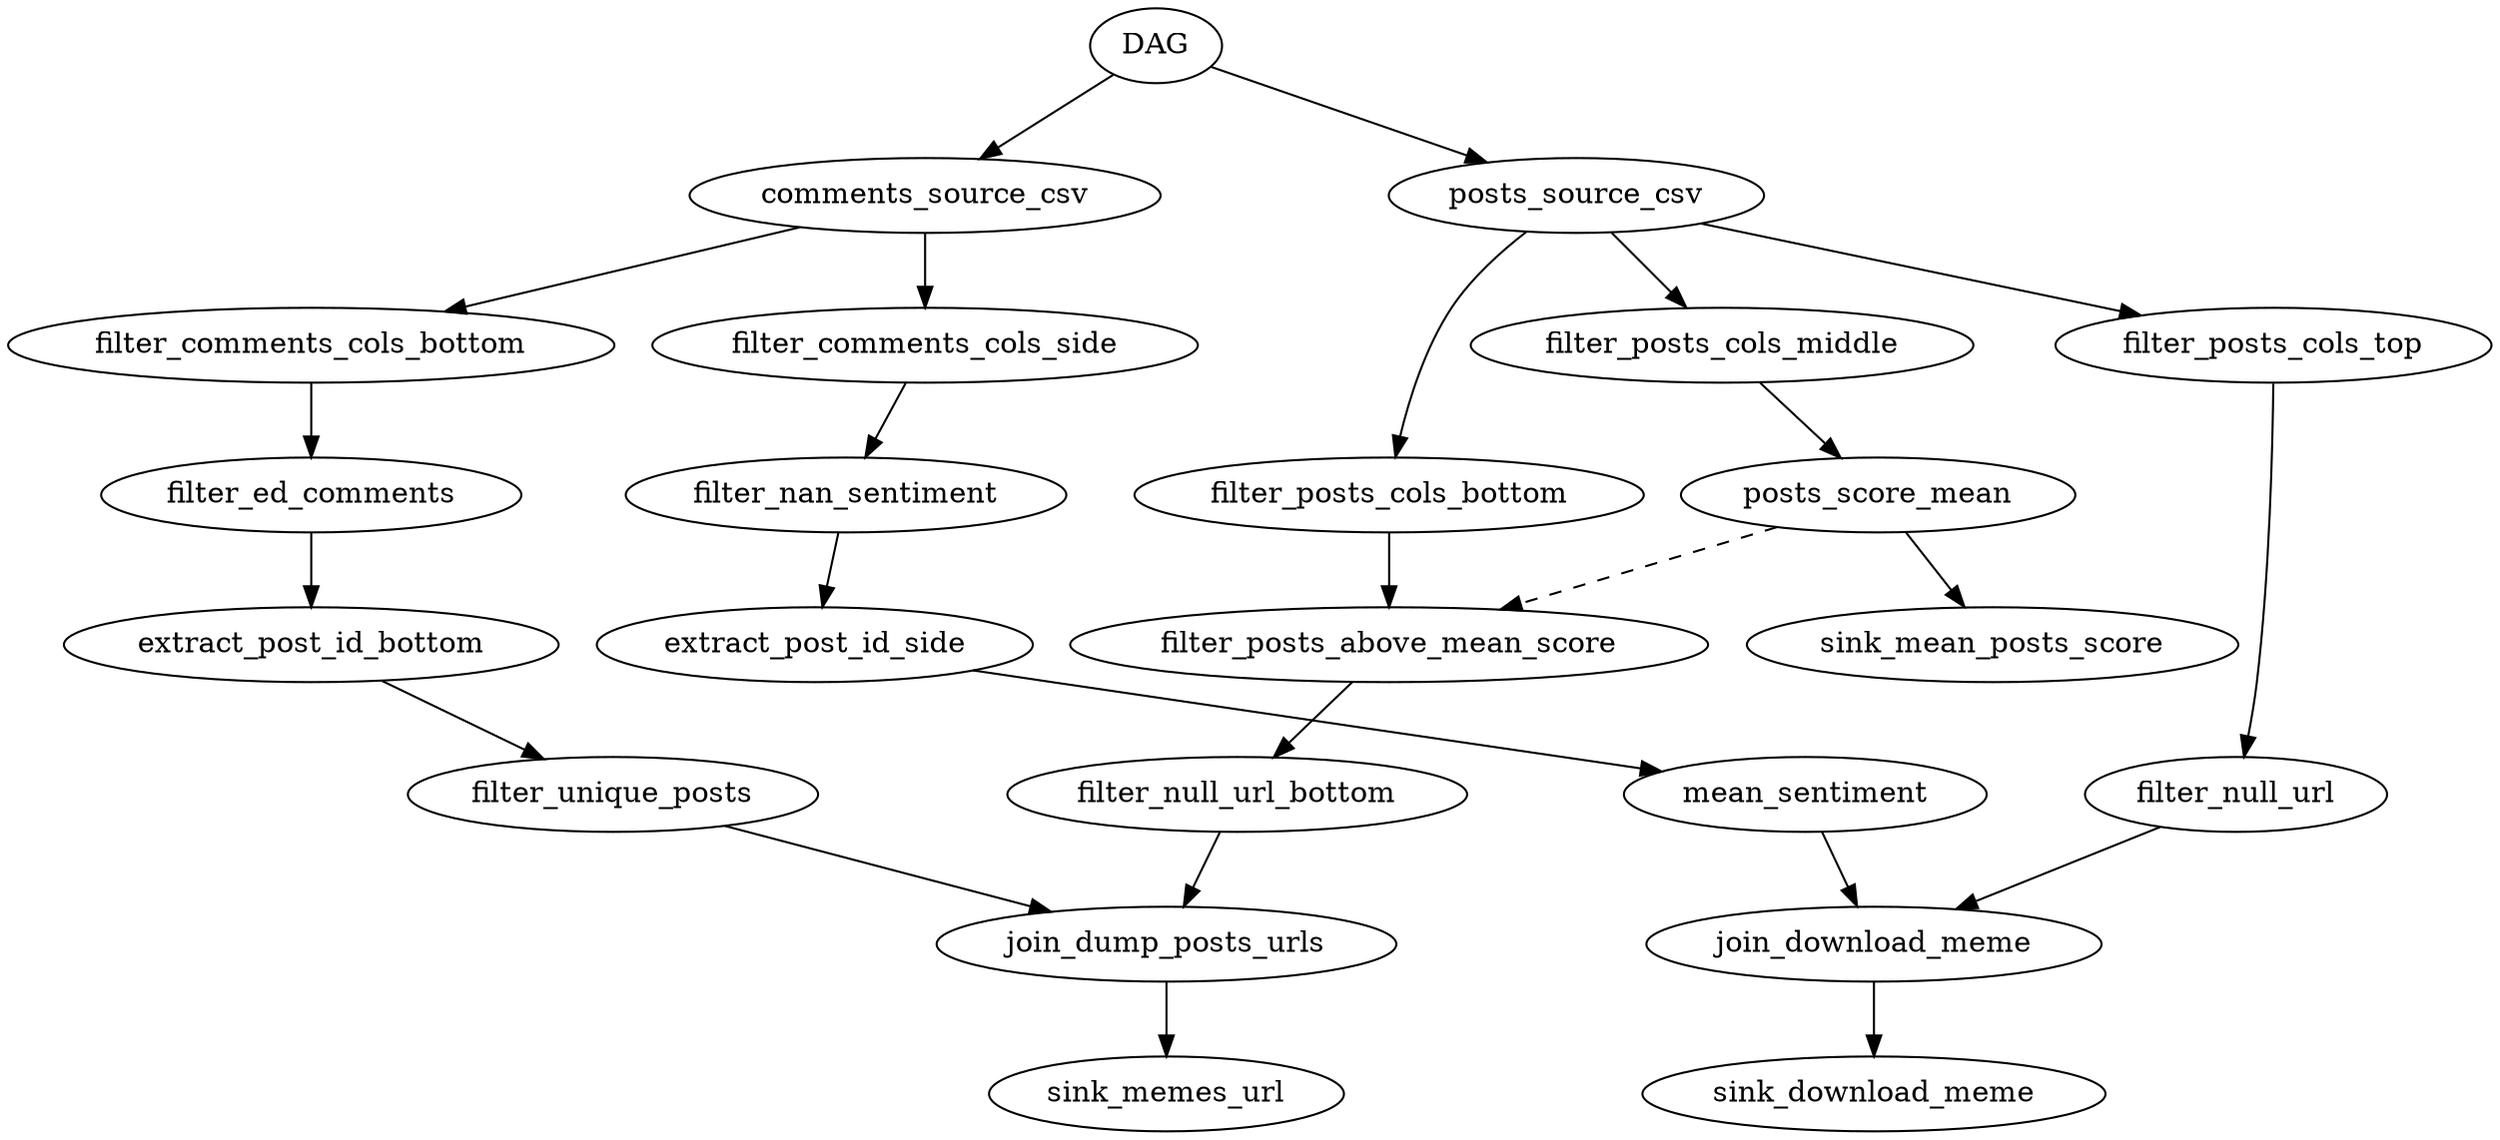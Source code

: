 // DAG rendered to a docker-compose file
digraph DAG {
	graph [rankdir=TB]
	comments_source_csv
	DAG -> comments_source_csv
	filter_comments_cols_side
	comments_source_csv -> filter_comments_cols_side
	filter_nan_sentiment
	filter_comments_cols_side -> filter_nan_sentiment
	extract_post_id_side
	filter_nan_sentiment -> extract_post_id_side
	mean_sentiment
	extract_post_id_side -> mean_sentiment
	join_download_meme
	filter_null_url -> join_download_meme
	mean_sentiment -> join_download_meme
	sink_download_meme
	join_download_meme -> sink_download_meme
	filter_comments_cols_bottom
	comments_source_csv -> filter_comments_cols_bottom
	filter_ed_comments
	filter_comments_cols_bottom -> filter_ed_comments
	extract_post_id_bottom
	filter_ed_comments -> extract_post_id_bottom
	filter_unique_posts
	extract_post_id_bottom -> filter_unique_posts
	join_dump_posts_urls
	filter_null_url_bottom -> join_dump_posts_urls
	filter_unique_posts -> join_dump_posts_urls
	sink_memes_url
	join_dump_posts_urls -> sink_memes_url
	posts_source_csv
	DAG -> posts_source_csv
	filter_posts_cols_bottom
	posts_source_csv -> filter_posts_cols_bottom
	filter_posts_above_mean_score
	filter_posts_cols_bottom -> filter_posts_above_mean_score
	posts_score_mean -> filter_posts_above_mean_score [style=dashed]
	filter_null_url_bottom
	filter_posts_above_mean_score -> filter_null_url_bottom
	filter_posts_cols_middle
	posts_source_csv -> filter_posts_cols_middle
	posts_score_mean
	filter_posts_cols_middle -> posts_score_mean
	sink_mean_posts_score
	posts_score_mean -> sink_mean_posts_score
	filter_posts_cols_top
	posts_source_csv -> filter_posts_cols_top
	filter_null_url
	filter_posts_cols_top -> filter_null_url
}
